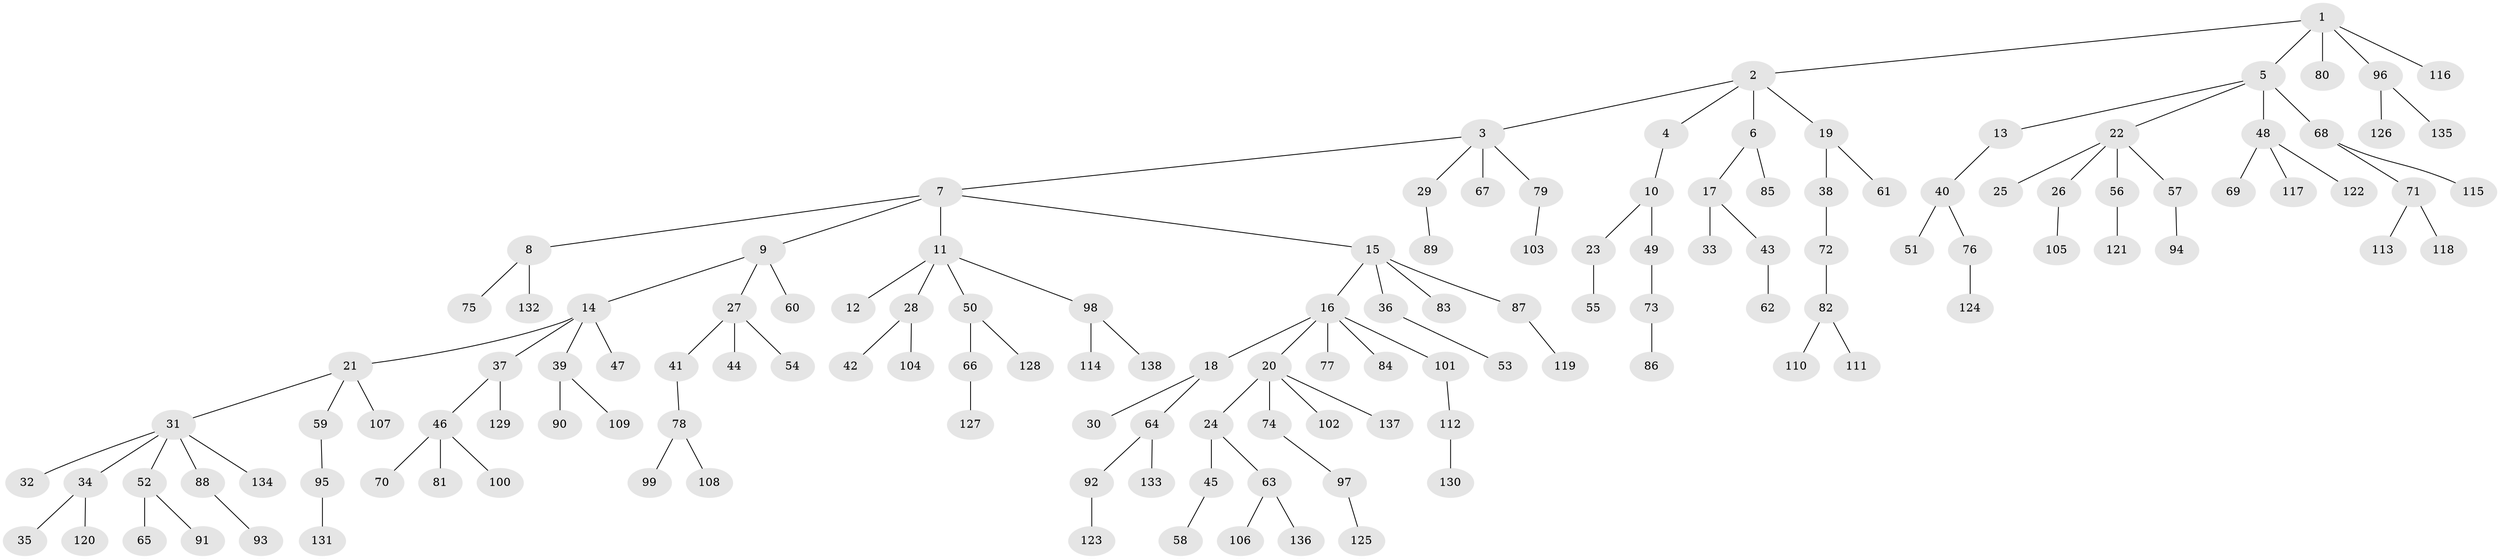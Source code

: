 // coarse degree distribution, {4: 0.041237113402061855, 6: 0.041237113402061855, 2: 0.1958762886597938, 5: 0.041237113402061855, 3: 0.08247422680412371, 1: 0.5773195876288659, 7: 0.020618556701030927}
// Generated by graph-tools (version 1.1) at 2025/42/03/06/25 10:42:04]
// undirected, 138 vertices, 137 edges
graph export_dot {
graph [start="1"]
  node [color=gray90,style=filled];
  1;
  2;
  3;
  4;
  5;
  6;
  7;
  8;
  9;
  10;
  11;
  12;
  13;
  14;
  15;
  16;
  17;
  18;
  19;
  20;
  21;
  22;
  23;
  24;
  25;
  26;
  27;
  28;
  29;
  30;
  31;
  32;
  33;
  34;
  35;
  36;
  37;
  38;
  39;
  40;
  41;
  42;
  43;
  44;
  45;
  46;
  47;
  48;
  49;
  50;
  51;
  52;
  53;
  54;
  55;
  56;
  57;
  58;
  59;
  60;
  61;
  62;
  63;
  64;
  65;
  66;
  67;
  68;
  69;
  70;
  71;
  72;
  73;
  74;
  75;
  76;
  77;
  78;
  79;
  80;
  81;
  82;
  83;
  84;
  85;
  86;
  87;
  88;
  89;
  90;
  91;
  92;
  93;
  94;
  95;
  96;
  97;
  98;
  99;
  100;
  101;
  102;
  103;
  104;
  105;
  106;
  107;
  108;
  109;
  110;
  111;
  112;
  113;
  114;
  115;
  116;
  117;
  118;
  119;
  120;
  121;
  122;
  123;
  124;
  125;
  126;
  127;
  128;
  129;
  130;
  131;
  132;
  133;
  134;
  135;
  136;
  137;
  138;
  1 -- 2;
  1 -- 5;
  1 -- 80;
  1 -- 96;
  1 -- 116;
  2 -- 3;
  2 -- 4;
  2 -- 6;
  2 -- 19;
  3 -- 7;
  3 -- 29;
  3 -- 67;
  3 -- 79;
  4 -- 10;
  5 -- 13;
  5 -- 22;
  5 -- 48;
  5 -- 68;
  6 -- 17;
  6 -- 85;
  7 -- 8;
  7 -- 9;
  7 -- 11;
  7 -- 15;
  8 -- 75;
  8 -- 132;
  9 -- 14;
  9 -- 27;
  9 -- 60;
  10 -- 23;
  10 -- 49;
  11 -- 12;
  11 -- 28;
  11 -- 50;
  11 -- 98;
  13 -- 40;
  14 -- 21;
  14 -- 37;
  14 -- 39;
  14 -- 47;
  15 -- 16;
  15 -- 36;
  15 -- 83;
  15 -- 87;
  16 -- 18;
  16 -- 20;
  16 -- 77;
  16 -- 84;
  16 -- 101;
  17 -- 33;
  17 -- 43;
  18 -- 30;
  18 -- 64;
  19 -- 38;
  19 -- 61;
  20 -- 24;
  20 -- 74;
  20 -- 102;
  20 -- 137;
  21 -- 31;
  21 -- 59;
  21 -- 107;
  22 -- 25;
  22 -- 26;
  22 -- 56;
  22 -- 57;
  23 -- 55;
  24 -- 45;
  24 -- 63;
  26 -- 105;
  27 -- 41;
  27 -- 44;
  27 -- 54;
  28 -- 42;
  28 -- 104;
  29 -- 89;
  31 -- 32;
  31 -- 34;
  31 -- 52;
  31 -- 88;
  31 -- 134;
  34 -- 35;
  34 -- 120;
  36 -- 53;
  37 -- 46;
  37 -- 129;
  38 -- 72;
  39 -- 90;
  39 -- 109;
  40 -- 51;
  40 -- 76;
  41 -- 78;
  43 -- 62;
  45 -- 58;
  46 -- 70;
  46 -- 81;
  46 -- 100;
  48 -- 69;
  48 -- 117;
  48 -- 122;
  49 -- 73;
  50 -- 66;
  50 -- 128;
  52 -- 65;
  52 -- 91;
  56 -- 121;
  57 -- 94;
  59 -- 95;
  63 -- 106;
  63 -- 136;
  64 -- 92;
  64 -- 133;
  66 -- 127;
  68 -- 71;
  68 -- 115;
  71 -- 113;
  71 -- 118;
  72 -- 82;
  73 -- 86;
  74 -- 97;
  76 -- 124;
  78 -- 99;
  78 -- 108;
  79 -- 103;
  82 -- 110;
  82 -- 111;
  87 -- 119;
  88 -- 93;
  92 -- 123;
  95 -- 131;
  96 -- 126;
  96 -- 135;
  97 -- 125;
  98 -- 114;
  98 -- 138;
  101 -- 112;
  112 -- 130;
}
